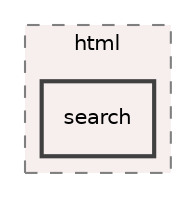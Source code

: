 digraph "docs/html/search"
{
 // LATEX_PDF_SIZE
  edge [fontname="Helvetica",fontsize="10",labelfontname="Helvetica",labelfontsize="10"];
  node [fontname="Helvetica",fontsize="10",shape=record];
  compound=true
  subgraph clusterdir_9cba3ccb450b89ac6f0c2a18abcbadf0 {
    graph [ bgcolor="#f7eeee", pencolor="grey50", style="filled,dashed,", label="html", fontname="Helvetica", fontsize="10", URL="dir_9cba3ccb450b89ac6f0c2a18abcbadf0.html"]
  dir_d041291c03f2c20465841b6aca0b69a5 [shape=box, label="search", style="filled,bold,", fillcolor="#f7eeee", color="grey25", URL="dir_d041291c03f2c20465841b6aca0b69a5.html"];
  }
}
